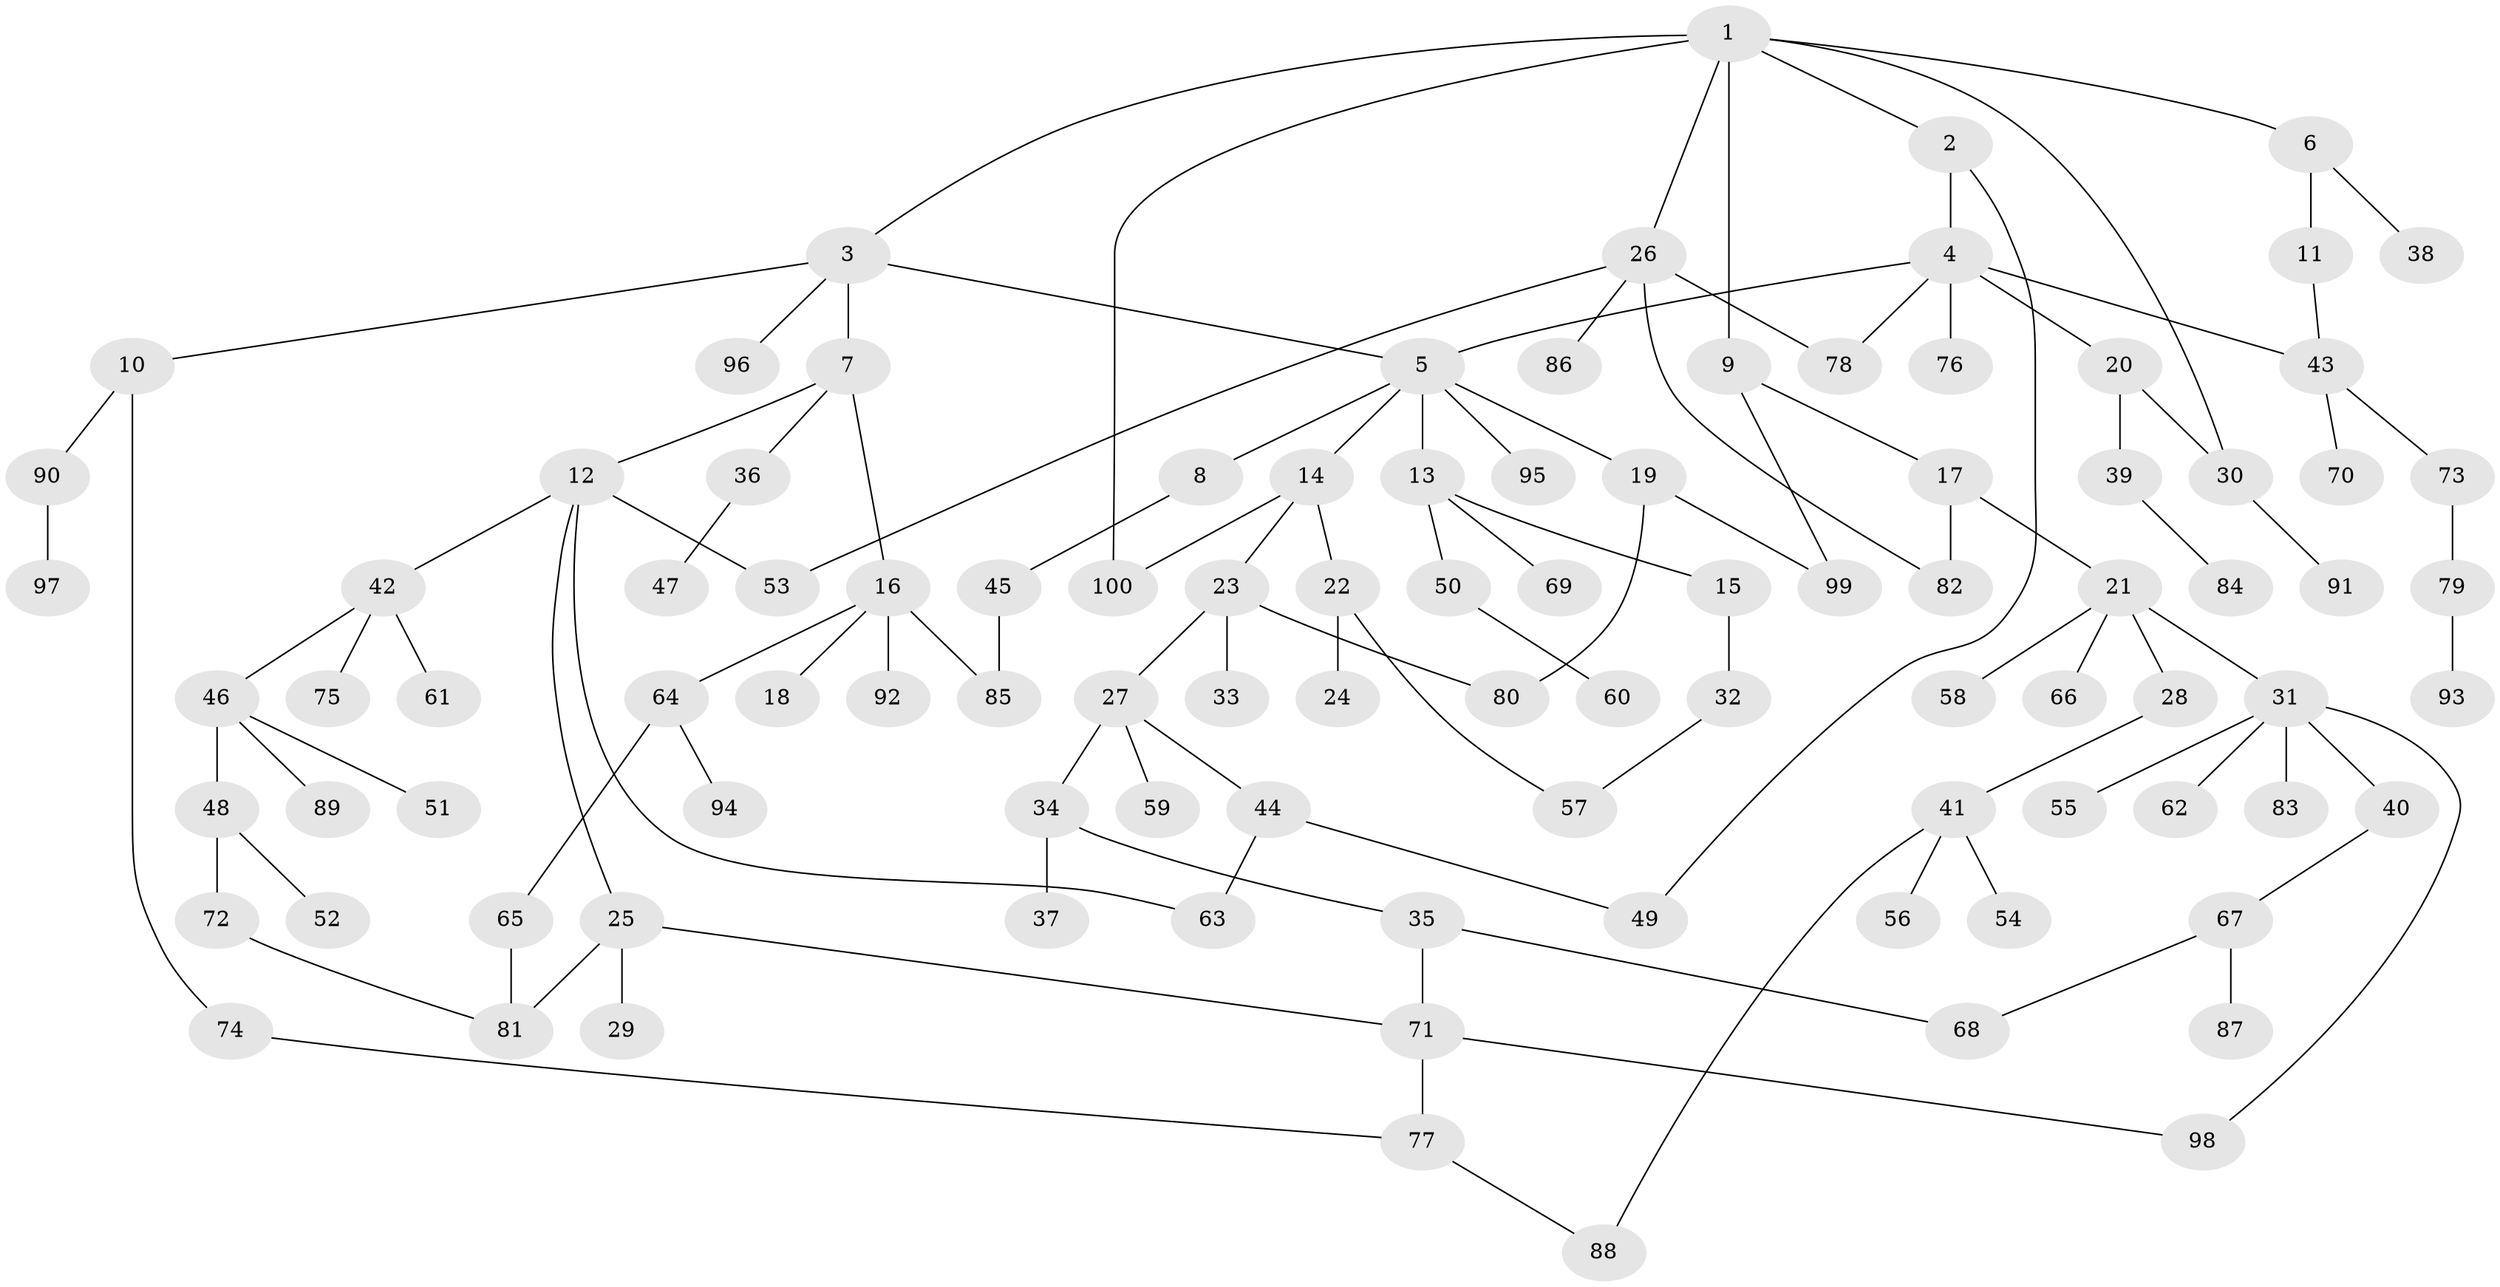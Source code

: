 // coarse degree distribution, {1: 0.6333333333333333, 3: 0.16666666666666666, 10: 0.03333333333333333, 2: 0.03333333333333333, 5: 0.03333333333333333, 4: 0.03333333333333333, 8: 0.03333333333333333, 7: 0.03333333333333333}
// Generated by graph-tools (version 1.1) at 2025/44/03/04/25 21:44:44]
// undirected, 100 vertices, 119 edges
graph export_dot {
graph [start="1"]
  node [color=gray90,style=filled];
  1;
  2;
  3;
  4;
  5;
  6;
  7;
  8;
  9;
  10;
  11;
  12;
  13;
  14;
  15;
  16;
  17;
  18;
  19;
  20;
  21;
  22;
  23;
  24;
  25;
  26;
  27;
  28;
  29;
  30;
  31;
  32;
  33;
  34;
  35;
  36;
  37;
  38;
  39;
  40;
  41;
  42;
  43;
  44;
  45;
  46;
  47;
  48;
  49;
  50;
  51;
  52;
  53;
  54;
  55;
  56;
  57;
  58;
  59;
  60;
  61;
  62;
  63;
  64;
  65;
  66;
  67;
  68;
  69;
  70;
  71;
  72;
  73;
  74;
  75;
  76;
  77;
  78;
  79;
  80;
  81;
  82;
  83;
  84;
  85;
  86;
  87;
  88;
  89;
  90;
  91;
  92;
  93;
  94;
  95;
  96;
  97;
  98;
  99;
  100;
  1 -- 2;
  1 -- 3;
  1 -- 6;
  1 -- 9;
  1 -- 26;
  1 -- 30;
  1 -- 100;
  2 -- 4;
  2 -- 49;
  3 -- 5;
  3 -- 7;
  3 -- 10;
  3 -- 96;
  4 -- 20;
  4 -- 43;
  4 -- 76;
  4 -- 5;
  4 -- 78;
  5 -- 8;
  5 -- 13;
  5 -- 14;
  5 -- 19;
  5 -- 95;
  6 -- 11;
  6 -- 38;
  7 -- 12;
  7 -- 16;
  7 -- 36;
  8 -- 45;
  9 -- 17;
  9 -- 99;
  10 -- 74;
  10 -- 90;
  11 -- 43;
  12 -- 25;
  12 -- 42;
  12 -- 63;
  12 -- 53;
  13 -- 15;
  13 -- 50;
  13 -- 69;
  14 -- 22;
  14 -- 23;
  14 -- 100;
  15 -- 32;
  16 -- 18;
  16 -- 64;
  16 -- 92;
  16 -- 85;
  17 -- 21;
  17 -- 82;
  19 -- 99;
  19 -- 80;
  20 -- 39;
  20 -- 30;
  21 -- 28;
  21 -- 31;
  21 -- 58;
  21 -- 66;
  22 -- 24;
  22 -- 57;
  23 -- 27;
  23 -- 33;
  23 -- 80;
  25 -- 29;
  25 -- 71;
  25 -- 81;
  26 -- 53;
  26 -- 78;
  26 -- 86;
  26 -- 82;
  27 -- 34;
  27 -- 44;
  27 -- 59;
  28 -- 41;
  30 -- 91;
  31 -- 40;
  31 -- 55;
  31 -- 62;
  31 -- 83;
  31 -- 98;
  32 -- 57;
  34 -- 35;
  34 -- 37;
  35 -- 71;
  35 -- 68;
  36 -- 47;
  39 -- 84;
  40 -- 67;
  41 -- 54;
  41 -- 56;
  41 -- 88;
  42 -- 46;
  42 -- 61;
  42 -- 75;
  43 -- 70;
  43 -- 73;
  44 -- 63;
  44 -- 49;
  45 -- 85;
  46 -- 48;
  46 -- 51;
  46 -- 89;
  48 -- 52;
  48 -- 72;
  50 -- 60;
  64 -- 65;
  64 -- 94;
  65 -- 81;
  67 -- 68;
  67 -- 87;
  71 -- 77;
  71 -- 98;
  72 -- 81;
  73 -- 79;
  74 -- 77;
  77 -- 88;
  79 -- 93;
  90 -- 97;
}
